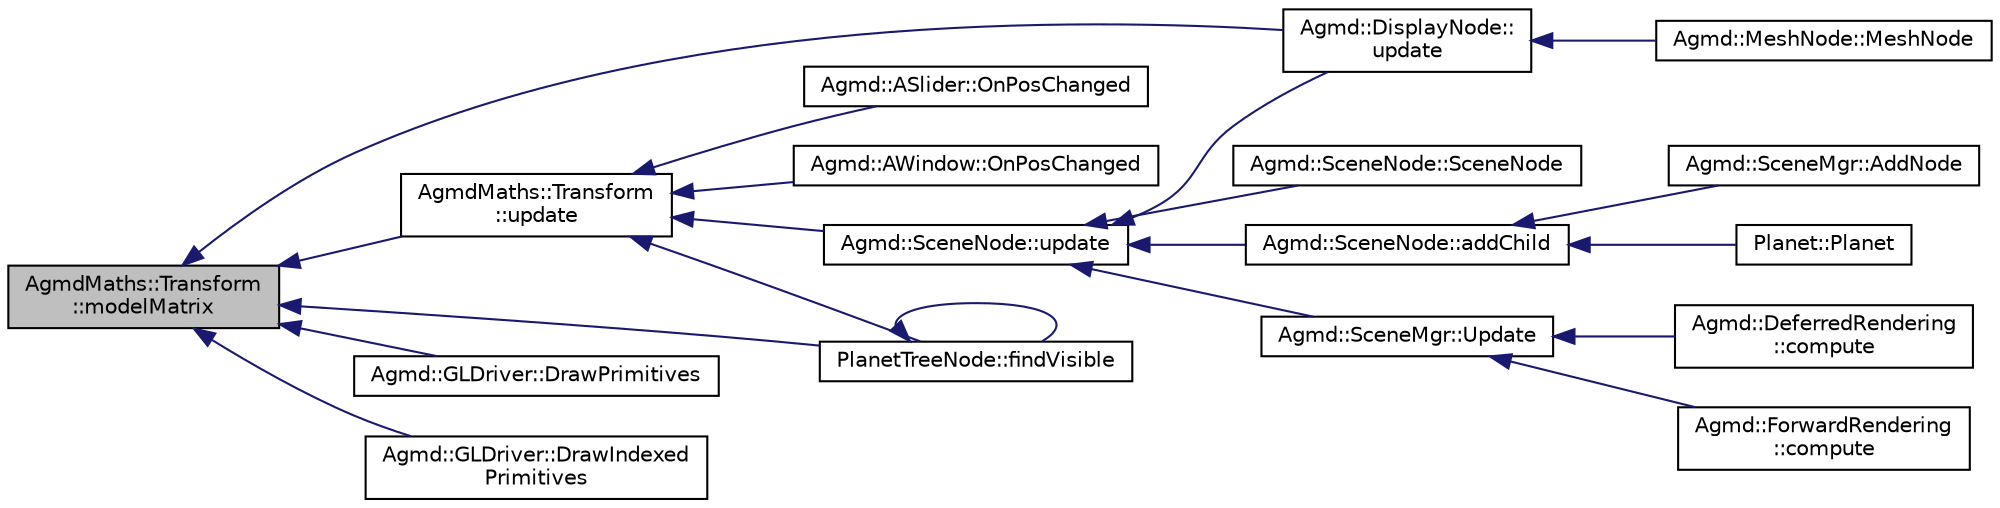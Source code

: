 digraph "AgmdMaths::Transform::modelMatrix"
{
  edge [fontname="Helvetica",fontsize="10",labelfontname="Helvetica",labelfontsize="10"];
  node [fontname="Helvetica",fontsize="10",shape=record];
  rankdir="LR";
  Node1 [label="AgmdMaths::Transform\l::modelMatrix",height=0.2,width=0.4,color="black", fillcolor="grey75", style="filled" fontcolor="black"];
  Node1 -> Node2 [dir="back",color="midnightblue",fontsize="10",style="solid",fontname="Helvetica"];
  Node2 [label="Agmd::DisplayNode::\lupdate",height=0.2,width=0.4,color="black", fillcolor="white", style="filled",URL="$class_agmd_1_1_display_node.html#ad82e625239b3c31f56a650703894e99e"];
  Node2 -> Node3 [dir="back",color="midnightblue",fontsize="10",style="solid",fontname="Helvetica"];
  Node3 [label="Agmd::MeshNode::MeshNode",height=0.2,width=0.4,color="black", fillcolor="white", style="filled",URL="$class_agmd_1_1_mesh_node.html#a3fe4461842909318d97330caf3f711f1"];
  Node1 -> Node4 [dir="back",color="midnightblue",fontsize="10",style="solid",fontname="Helvetica"];
  Node4 [label="AgmdMaths::Transform\l::update",height=0.2,width=0.4,color="black", fillcolor="white", style="filled",URL="$class_agmd_maths_1_1_transform.html#abc27a93e3cac63e8222138b91d098310"];
  Node4 -> Node5 [dir="back",color="midnightblue",fontsize="10",style="solid",fontname="Helvetica"];
  Node5 [label="Agmd::ASlider::OnPosChanged",height=0.2,width=0.4,color="black", fillcolor="white", style="filled",URL="$class_agmd_1_1_a_slider.html#a138d10251a25064f697235ebe1fc59d2"];
  Node4 -> Node6 [dir="back",color="midnightblue",fontsize="10",style="solid",fontname="Helvetica"];
  Node6 [label="Agmd::AWindow::OnPosChanged",height=0.2,width=0.4,color="black", fillcolor="white", style="filled",URL="$class_agmd_1_1_a_window.html#a38c8f508b64d725bb918255b0d923da5"];
  Node4 -> Node7 [dir="back",color="midnightblue",fontsize="10",style="solid",fontname="Helvetica"];
  Node7 [label="Agmd::SceneNode::update",height=0.2,width=0.4,color="black", fillcolor="white", style="filled",URL="$class_agmd_1_1_scene_node.html#a8ee2002fe5b30368f272d31ce0213d2e"];
  Node7 -> Node2 [dir="back",color="midnightblue",fontsize="10",style="solid",fontname="Helvetica"];
  Node7 -> Node8 [dir="back",color="midnightblue",fontsize="10",style="solid",fontname="Helvetica"];
  Node8 [label="Agmd::SceneNode::SceneNode",height=0.2,width=0.4,color="black", fillcolor="white", style="filled",URL="$class_agmd_1_1_scene_node.html#a1c1f053d797d8e8a6ba88ce5a83255ed"];
  Node7 -> Node9 [dir="back",color="midnightblue",fontsize="10",style="solid",fontname="Helvetica"];
  Node9 [label="Agmd::SceneNode::addChild",height=0.2,width=0.4,color="black", fillcolor="white", style="filled",URL="$class_agmd_1_1_scene_node.html#a018339cbc213ce125319ddc996671efd"];
  Node9 -> Node10 [dir="back",color="midnightblue",fontsize="10",style="solid",fontname="Helvetica"];
  Node10 [label="Agmd::SceneMgr::AddNode",height=0.2,width=0.4,color="black", fillcolor="white", style="filled",URL="$class_agmd_1_1_scene_mgr.html#a8ba20e6b3ae6e7c8f40ec1231b127c5f"];
  Node9 -> Node11 [dir="back",color="midnightblue",fontsize="10",style="solid",fontname="Helvetica"];
  Node11 [label="Planet::Planet",height=0.2,width=0.4,color="black", fillcolor="white", style="filled",URL="$class_planet.html#adbd5bfd2c35ff4b226a586ad9b2cf3a7"];
  Node7 -> Node12 [dir="back",color="midnightblue",fontsize="10",style="solid",fontname="Helvetica"];
  Node12 [label="Agmd::SceneMgr::Update",height=0.2,width=0.4,color="black", fillcolor="white", style="filled",URL="$class_agmd_1_1_scene_mgr.html#a7d8f2d1c40ed6e586eac7cf564d0d53f"];
  Node12 -> Node13 [dir="back",color="midnightblue",fontsize="10",style="solid",fontname="Helvetica"];
  Node13 [label="Agmd::DeferredRendering\l::compute",height=0.2,width=0.4,color="black", fillcolor="white", style="filled",URL="$class_agmd_1_1_deferred_rendering.html#a515c1e13b229417261fa43f77e594076"];
  Node12 -> Node14 [dir="back",color="midnightblue",fontsize="10",style="solid",fontname="Helvetica"];
  Node14 [label="Agmd::ForwardRendering\l::compute",height=0.2,width=0.4,color="black", fillcolor="white", style="filled",URL="$class_agmd_1_1_forward_rendering.html#a439976e5f442bf382e827f786f3e34f1"];
  Node4 -> Node15 [dir="back",color="midnightblue",fontsize="10",style="solid",fontname="Helvetica"];
  Node15 [label="PlanetTreeNode::findVisible",height=0.2,width=0.4,color="black", fillcolor="white", style="filled",URL="$class_planet_tree_node.html#a7e08300b24c7656d04debb88f07c9cfe"];
  Node15 -> Node15 [dir="back",color="midnightblue",fontsize="10",style="solid",fontname="Helvetica"];
  Node1 -> Node15 [dir="back",color="midnightblue",fontsize="10",style="solid",fontname="Helvetica"];
  Node1 -> Node16 [dir="back",color="midnightblue",fontsize="10",style="solid",fontname="Helvetica"];
  Node16 [label="Agmd::GLDriver::DrawPrimitives",height=0.2,width=0.4,color="black", fillcolor="white", style="filled",URL="$class_agmd_1_1_g_l_driver.html#adae2a75d7f71fad8e717c0f8a7ad895d"];
  Node1 -> Node17 [dir="back",color="midnightblue",fontsize="10",style="solid",fontname="Helvetica"];
  Node17 [label="Agmd::GLDriver::DrawIndexed\lPrimitives",height=0.2,width=0.4,color="black", fillcolor="white", style="filled",URL="$class_agmd_1_1_g_l_driver.html#a4f94f8cf789c88859eb4a678382d70ad"];
}

